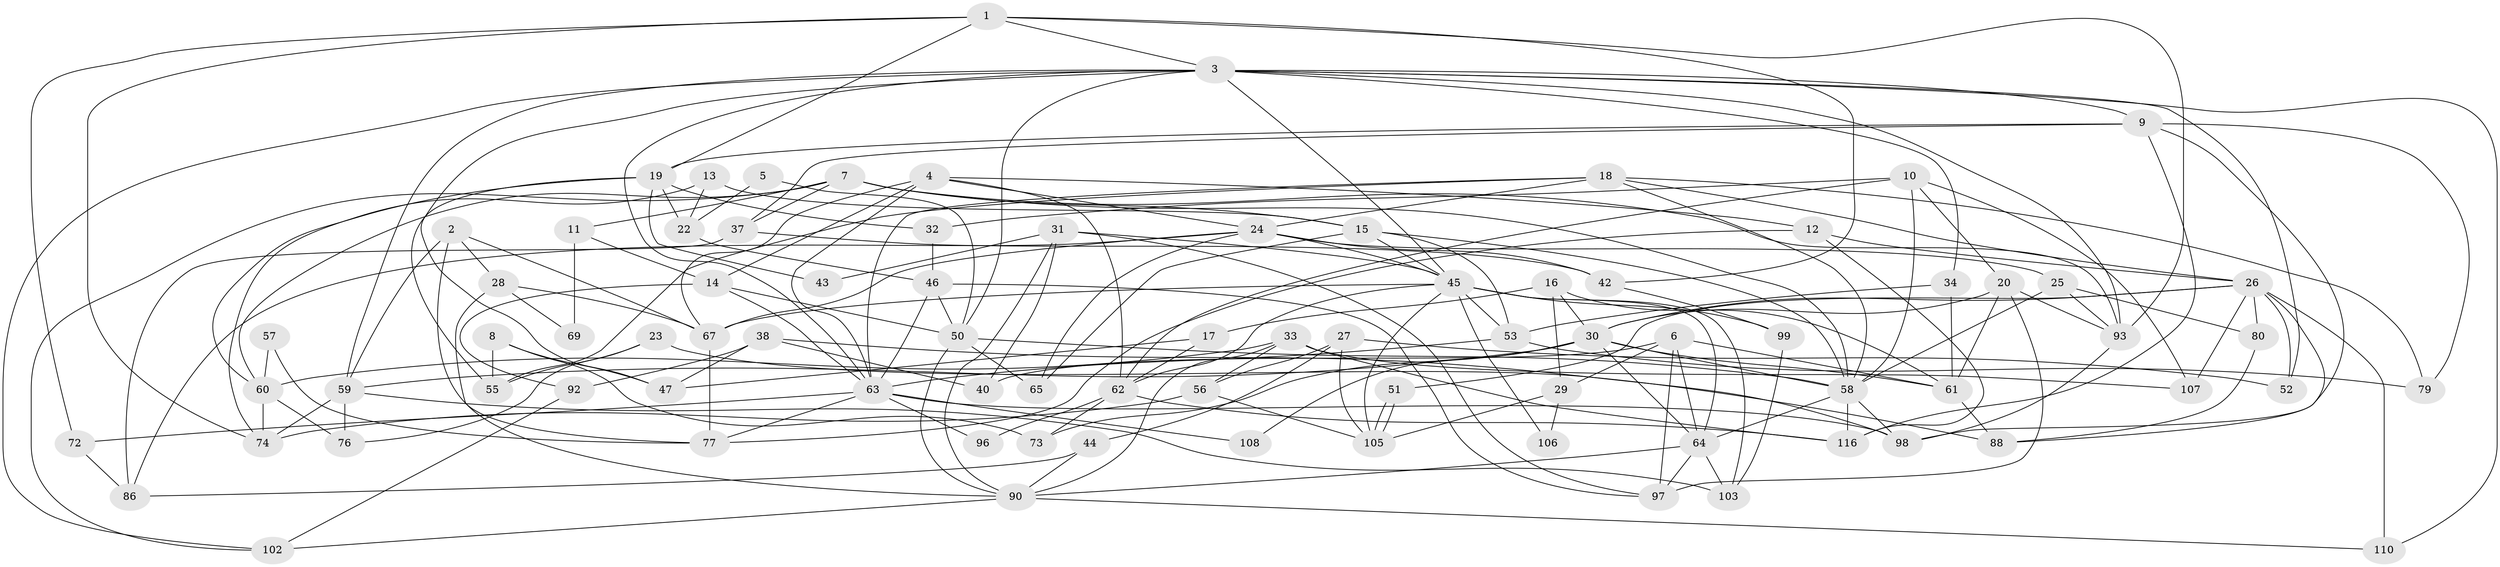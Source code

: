 // original degree distribution, {6: 0.11764705882352941, 4: 0.2857142857142857, 5: 0.18487394957983194, 2: 0.12605042016806722, 3: 0.2605042016806723, 7: 0.008403361344537815, 8: 0.01680672268907563}
// Generated by graph-tools (version 1.1) at 2025/18/03/04/25 18:18:30]
// undirected, 83 vertices, 197 edges
graph export_dot {
graph [start="1"]
  node [color=gray90,style=filled];
  1 [super="+84"];
  2;
  3 [super="+21"];
  4;
  5;
  6;
  7 [super="+113"];
  8;
  9;
  10 [super="+41"];
  11;
  12;
  13;
  14;
  15 [super="+66"];
  16;
  17;
  18 [super="+36"];
  19;
  20 [super="+114+39"];
  22;
  23;
  24 [super="+35"];
  25;
  26 [super="+95"];
  27;
  28;
  29;
  30 [super="+70+54"];
  31;
  32;
  33 [super="+111"];
  34;
  37 [super="+68"];
  38;
  40 [super="+115"];
  42;
  43;
  44 [super="+48"];
  45 [super="+49"];
  46;
  47 [super="+83"];
  50 [super="+87"];
  51;
  52;
  53;
  55;
  56;
  57;
  58 [super="+104+75+109"];
  59 [super="+82"];
  60 [super="+91"];
  61;
  62 [super="+71"];
  63 [super="+78"];
  64 [super="+112"];
  65 [super="+85"];
  67 [super="+94"];
  69;
  72;
  73;
  74 [super="+81"];
  76;
  77 [super="+100"];
  79;
  80;
  86;
  88;
  90 [super="+101"];
  92;
  93;
  96;
  97;
  98;
  99;
  102;
  103;
  105;
  106;
  107;
  108;
  110;
  116 [super="+119"];
  1 -- 19;
  1 -- 42;
  1 -- 3;
  1 -- 72;
  1 -- 74;
  1 -- 93;
  2 -- 28;
  2 -- 77;
  2 -- 59;
  2 -- 67;
  3 -- 45;
  3 -- 59;
  3 -- 110;
  3 -- 34;
  3 -- 102;
  3 -- 9;
  3 -- 50;
  3 -- 52;
  3 -- 93;
  3 -- 63;
  3 -- 47;
  4 -- 24;
  4 -- 12;
  4 -- 14;
  4 -- 63;
  4 -- 67;
  4 -- 62;
  5 -- 22;
  5 -- 50;
  6 -- 97;
  6 -- 29;
  6 -- 61;
  6 -- 40;
  6 -- 64;
  7 -- 11;
  7 -- 93;
  7 -- 37;
  7 -- 102;
  7 -- 15;
  7 -- 58;
  7 -- 60;
  8 -- 73;
  8 -- 55;
  8 -- 47;
  9 -- 98;
  9 -- 19;
  9 -- 79;
  9 -- 116;
  9 -- 37;
  10 -- 107;
  10 -- 62;
  10 -- 32;
  10 -- 58 [weight=2];
  10 -- 20;
  11 -- 14;
  11 -- 69;
  12 -- 77;
  12 -- 116;
  12 -- 26;
  13 -- 22;
  13 -- 15;
  13 -- 74;
  14 -- 63;
  14 -- 92;
  14 -- 50;
  15 -- 53;
  15 -- 65;
  15 -- 45;
  15 -- 58;
  16 -- 61;
  16 -- 29;
  16 -- 17;
  16 -- 30;
  17 -- 47;
  17 -- 62;
  18 -- 79;
  18 -- 63;
  18 -- 24;
  18 -- 58;
  18 -- 55;
  18 -- 26;
  19 -- 32;
  19 -- 22;
  19 -- 43;
  19 -- 55;
  19 -- 60;
  20 -- 97;
  20 -- 30;
  20 -- 61;
  20 -- 93;
  22 -- 46;
  23 -- 55;
  23 -- 88;
  23 -- 76;
  24 -- 42;
  24 -- 86;
  24 -- 65;
  24 -- 25;
  24 -- 45;
  24 -- 67;
  25 -- 93;
  25 -- 80;
  25 -- 58;
  26 -- 51;
  26 -- 30;
  26 -- 80;
  26 -- 52;
  26 -- 88;
  26 -- 107;
  26 -- 110;
  27 -- 105;
  27 -- 56;
  27 -- 44;
  27 -- 52;
  28 -- 67;
  28 -- 69;
  28 -- 90;
  29 -- 105;
  29 -- 106;
  30 -- 59;
  30 -- 61;
  30 -- 73;
  30 -- 64;
  30 -- 58;
  30 -- 108;
  31 -- 43;
  31 -- 97;
  31 -- 40;
  31 -- 90;
  31 -- 45;
  32 -- 46;
  33 -- 116;
  33 -- 56;
  33 -- 90;
  33 -- 107;
  33 -- 60;
  34 -- 61;
  34 -- 53;
  37 -- 42 [weight=2];
  37 -- 86;
  38 -- 92;
  38 -- 40;
  38 -- 98;
  38 -- 47;
  42 -- 99;
  44 -- 86;
  44 -- 90;
  45 -- 64;
  45 -- 67;
  45 -- 99;
  45 -- 103;
  45 -- 105;
  45 -- 106;
  45 -- 53;
  45 -- 62;
  46 -- 63;
  46 -- 50;
  46 -- 97;
  50 -- 90;
  50 -- 58 [weight=2];
  50 -- 65;
  51 -- 105;
  51 -- 105;
  53 -- 79;
  53 -- 63;
  56 -- 105;
  56 -- 74;
  57 -- 60;
  57 -- 77;
  58 -- 98;
  58 -- 116 [weight=2];
  58 -- 64;
  59 -- 76;
  59 -- 103;
  59 -- 74;
  60 -- 74;
  60 -- 76;
  61 -- 88;
  62 -- 73;
  62 -- 96;
  62 -- 116;
  63 -- 98;
  63 -- 72;
  63 -- 96;
  63 -- 108;
  63 -- 77;
  64 -- 97;
  64 -- 103;
  64 -- 90;
  67 -- 77;
  72 -- 86;
  80 -- 88;
  90 -- 102;
  90 -- 110;
  92 -- 102;
  93 -- 98;
  99 -- 103;
}
